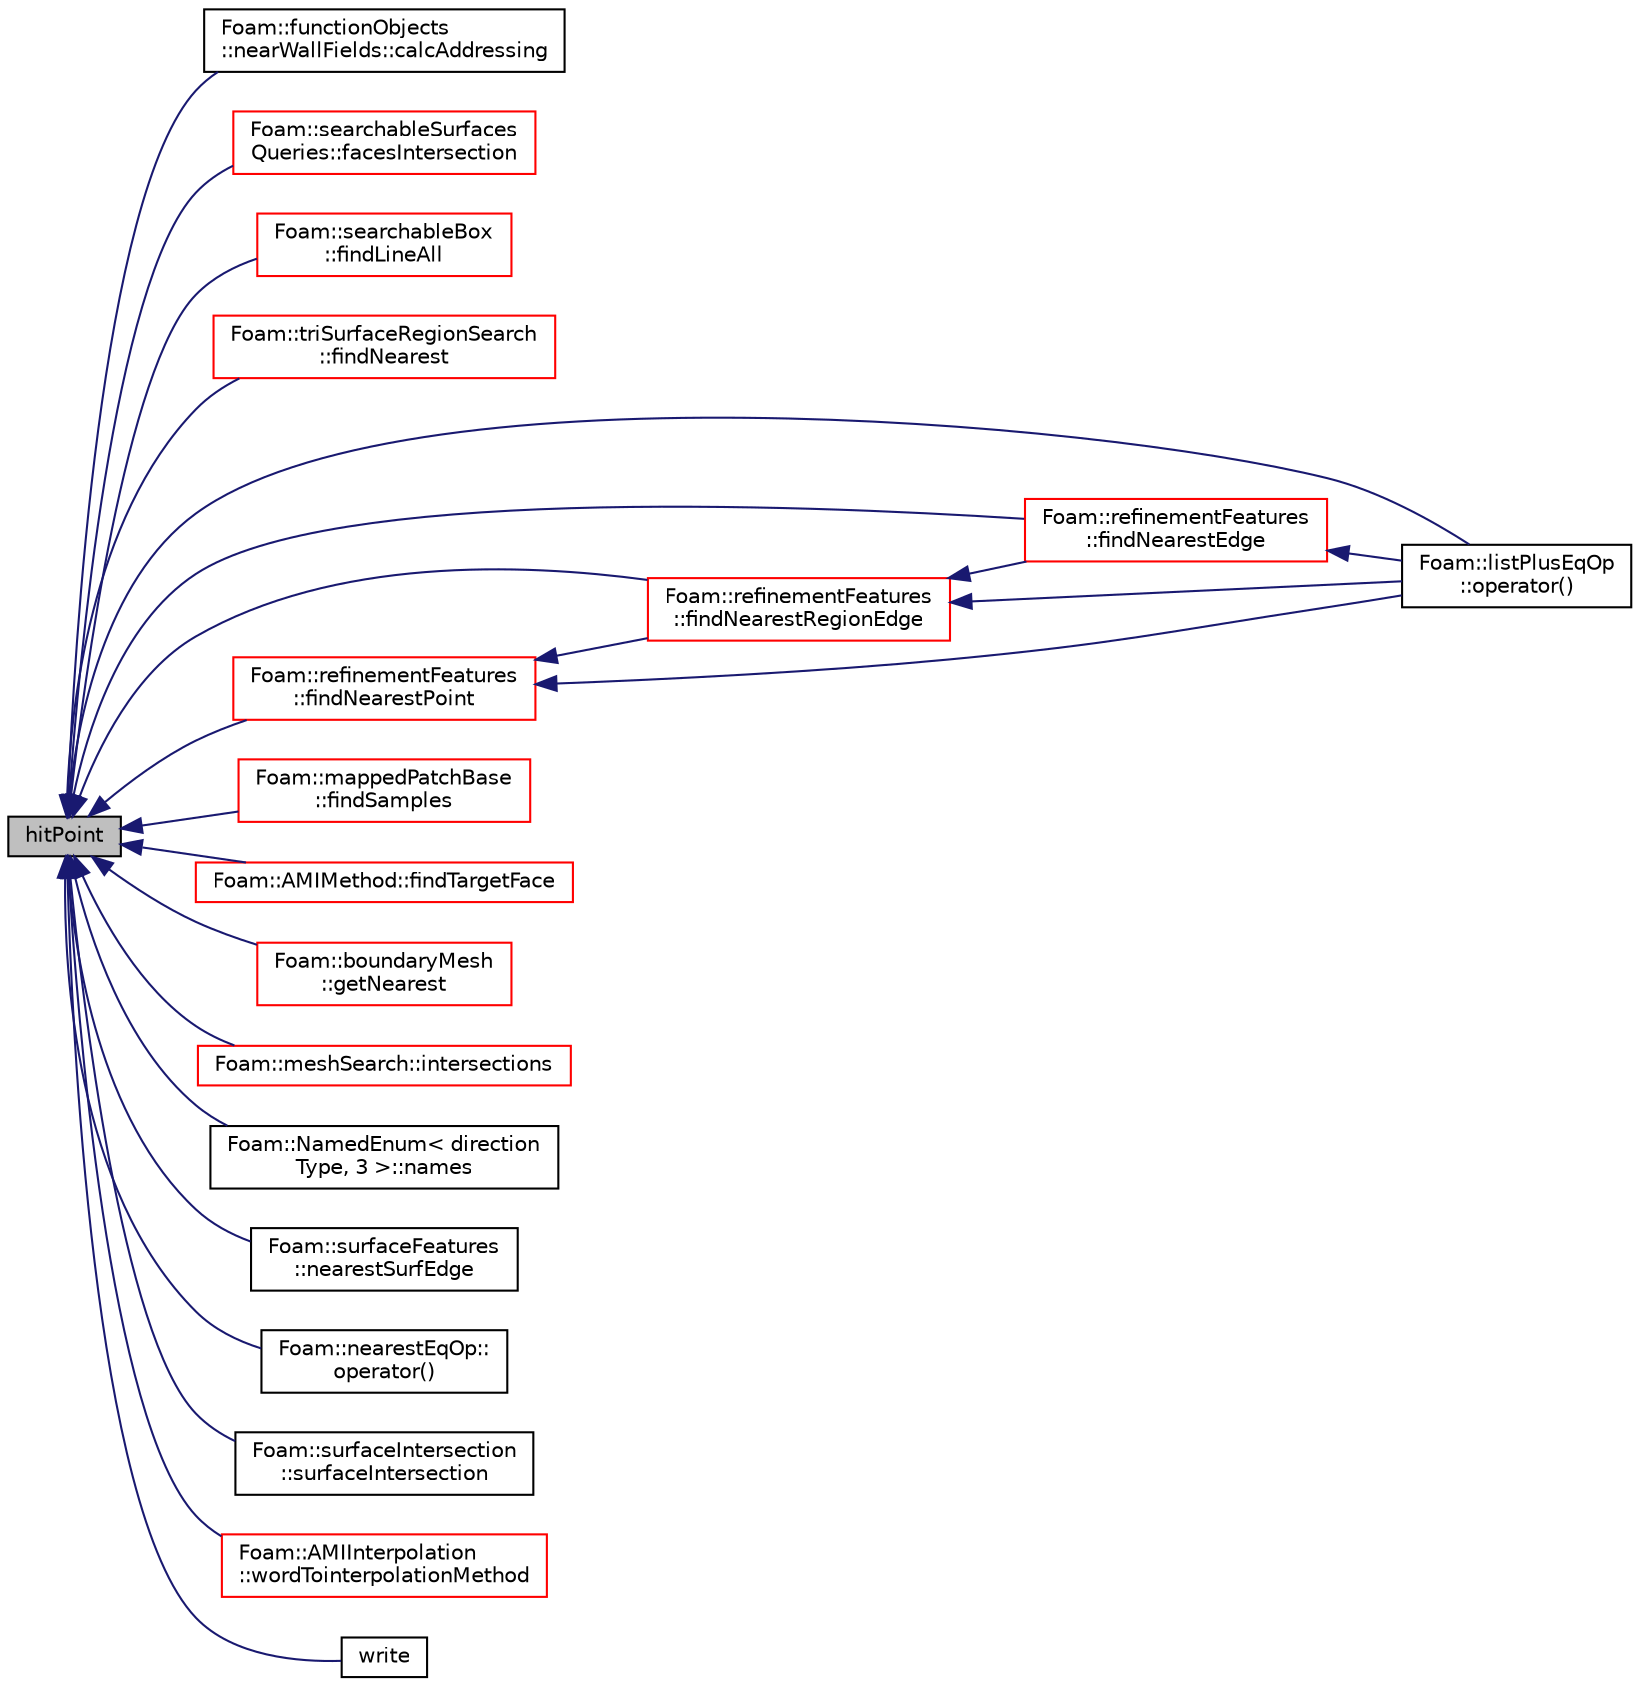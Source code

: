 digraph "hitPoint"
{
  bgcolor="transparent";
  edge [fontname="Helvetica",fontsize="10",labelfontname="Helvetica",labelfontsize="10"];
  node [fontname="Helvetica",fontsize="10",shape=record];
  rankdir="LR";
  Node291 [label="hitPoint",height=0.2,width=0.4,color="black", fillcolor="grey75", style="filled", fontcolor="black"];
  Node291 -> Node292 [dir="back",color="midnightblue",fontsize="10",style="solid",fontname="Helvetica"];
  Node292 [label="Foam::functionObjects\l::nearWallFields::calcAddressing",height=0.2,width=0.4,color="black",URL="$a24233.html#a7097a017d4eac4116d58a3cdbf507891",tooltip="Calculate addressing from cells back to patch faces. "];
  Node291 -> Node293 [dir="back",color="midnightblue",fontsize="10",style="solid",fontname="Helvetica"];
  Node293 [label="Foam::searchableSurfaces\lQueries::facesIntersection",height=0.2,width=0.4,color="red",URL="$a26385.html#acb9d482795efa8a31d55d0234edd47db",tooltip="Calculate point which is on a set of surfaces. WIP. "];
  Node291 -> Node300 [dir="back",color="midnightblue",fontsize="10",style="solid",fontname="Helvetica"];
  Node300 [label="Foam::searchableBox\l::findLineAll",height=0.2,width=0.4,color="red",URL="$a26345.html#ae09d8175a17fc501716d4908c3b8188c",tooltip="Get all intersections in order from start to end. "];
  Node291 -> Node303 [dir="back",color="midnightblue",fontsize="10",style="solid",fontname="Helvetica"];
  Node303 [label="Foam::triSurfaceRegionSearch\l::findNearest",height=0.2,width=0.4,color="red",URL="$a26661.html#a0fa36fcaf116953105bbee9871d05b0c",tooltip="Find the nearest point on the surface out of the regions. "];
  Node291 -> Node306 [dir="back",color="midnightblue",fontsize="10",style="solid",fontname="Helvetica"];
  Node306 [label="Foam::refinementFeatures\l::findNearestEdge",height=0.2,width=0.4,color="red",URL="$a25877.html#a65f7221fcffc8cd4124db95a166c222f",tooltip="Find nearest point on nearest feature edge. Sets: "];
  Node306 -> Node311 [dir="back",color="midnightblue",fontsize="10",style="solid",fontname="Helvetica"];
  Node311 [label="Foam::listPlusEqOp\l::operator()",height=0.2,width=0.4,color="black",URL="$a25925.html#a2bca5855a51bffee2f0fe2aacc4aba10"];
  Node291 -> Node313 [dir="back",color="midnightblue",fontsize="10",style="solid",fontname="Helvetica"];
  Node313 [label="Foam::refinementFeatures\l::findNearestPoint",height=0.2,width=0.4,color="red",URL="$a25877.html#a02ca0be1e44c1ac479b2f0a1e82bada5",tooltip="Find nearest feature point. Sets: "];
  Node313 -> Node309 [dir="back",color="midnightblue",fontsize="10",style="solid",fontname="Helvetica"];
  Node309 [label="Foam::refinementFeatures\l::findNearestRegionEdge",height=0.2,width=0.4,color="red",URL="$a25877.html#a446be44c7493a941d15d17ae45ba2581",tooltip="Find nearest point on nearest region edge. Sets: "];
  Node309 -> Node306 [dir="back",color="midnightblue",fontsize="10",style="solid",fontname="Helvetica"];
  Node309 -> Node311 [dir="back",color="midnightblue",fontsize="10",style="solid",fontname="Helvetica"];
  Node313 -> Node311 [dir="back",color="midnightblue",fontsize="10",style="solid",fontname="Helvetica"];
  Node291 -> Node309 [dir="back",color="midnightblue",fontsize="10",style="solid",fontname="Helvetica"];
  Node291 -> Node314 [dir="back",color="midnightblue",fontsize="10",style="solid",fontname="Helvetica"];
  Node314 [label="Foam::mappedPatchBase\l::findSamples",height=0.2,width=0.4,color="red",URL="$a26225.html#a5b45dd96de2566fe120ce82fd632868c",tooltip="Find cells/faces containing samples. "];
  Node291 -> Node318 [dir="back",color="midnightblue",fontsize="10",style="solid",fontname="Helvetica"];
  Node318 [label="Foam::AMIMethod::findTargetFace",height=0.2,width=0.4,color="red",URL="$a26001.html#a24619b1d6b1379be304d0f9eeeded0d1",tooltip="Find face on target patch that overlaps source face. "];
  Node291 -> Node320 [dir="back",color="midnightblue",fontsize="10",style="solid",fontname="Helvetica"];
  Node320 [label="Foam::boundaryMesh\l::getNearest",height=0.2,width=0.4,color="red",URL="$a22169.html#a7cfb30aa0fa4868d8a08ec928d0c1315",tooltip="Get bMesh index of nearest face for every boundary face in. "];
  Node291 -> Node323 [dir="back",color="midnightblue",fontsize="10",style="solid",fontname="Helvetica"];
  Node323 [label="Foam::meshSearch::intersections",height=0.2,width=0.4,color="red",URL="$a26249.html#a65e0e8fe8652ef5a550714155f183668",tooltip="Find all intersections of boundary within segment pStart .. pEnd. "];
  Node291 -> Node317 [dir="back",color="midnightblue",fontsize="10",style="solid",fontname="Helvetica"];
  Node317 [label="Foam::NamedEnum\< direction\lType, 3 \>::names",height=0.2,width=0.4,color="black",URL="$a27113.html#a7350da3a0edd92cd11e6c479c9967dc8"];
  Node291 -> Node332 [dir="back",color="midnightblue",fontsize="10",style="solid",fontname="Helvetica"];
  Node332 [label="Foam::surfaceFeatures\l::nearestSurfEdge",height=0.2,width=0.4,color="black",URL="$a26645.html#a730a3cbbb390e79cc03a3f3deb361a0d",tooltip="Find nearest surface edge (out of selectedEdges) for each. "];
  Node291 -> Node311 [dir="back",color="midnightblue",fontsize="10",style="solid",fontname="Helvetica"];
  Node291 -> Node325 [dir="back",color="midnightblue",fontsize="10",style="solid",fontname="Helvetica"];
  Node325 [label="Foam::nearestEqOp::\loperator()",height=0.2,width=0.4,color="black",URL="$a30669.html#a7125bb052e112a423cd8082006cdac3b"];
  Node291 -> Node333 [dir="back",color="midnightblue",fontsize="10",style="solid",fontname="Helvetica"];
  Node333 [label="Foam::surfaceIntersection\l::surfaceIntersection",height=0.2,width=0.4,color="black",URL="$a26637.html#a18e6a04334661f9c57af4d5b5b702b68",tooltip="Construct from precalculated intersection information. "];
  Node291 -> Node334 [dir="back",color="midnightblue",fontsize="10",style="solid",fontname="Helvetica"];
  Node334 [label="Foam::AMIInterpolation\l::wordTointerpolationMethod",height=0.2,width=0.4,color="red",URL="$a25997.html#a60e3ed16ffdfe716b129e1e10820c506",tooltip="Convert word to interpolationMethod. "];
  Node291 -> Node337 [dir="back",color="midnightblue",fontsize="10",style="solid",fontname="Helvetica"];
  Node337 [label="write",height=0.2,width=0.4,color="black",URL="$a28721.html#abc3cd62ff33f4830f9e4cfceed468856"];
}
